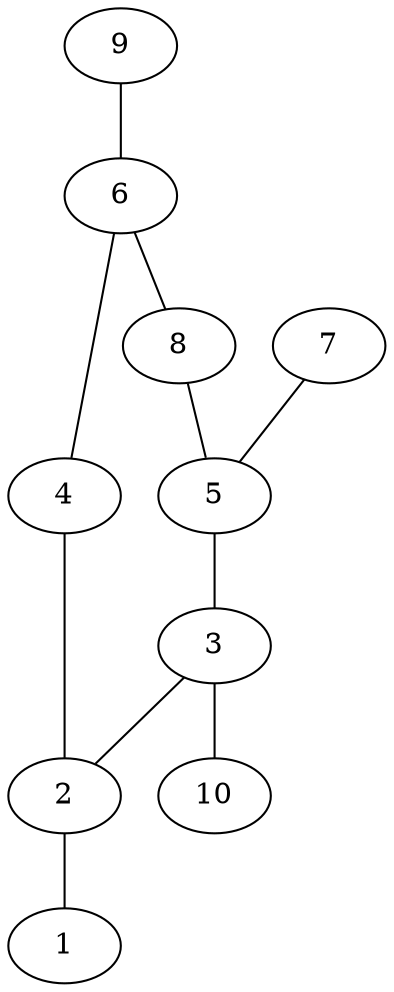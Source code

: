 graph molecule_1128 {
	1	 [chem=Cl];
	2	 [chem=C];
	2 -- 1	 [valence=1];
	3	 [chem=C];
	3 -- 2	 [valence=2];
	10	 [chem=H];
	3 -- 10	 [valence=1];
	4	 [chem=N];
	4 -- 2	 [valence=1];
	5	 [chem=C];
	5 -- 3	 [valence=1];
	6	 [chem=C];
	6 -- 4	 [valence=2];
	8	 [chem=N];
	6 -- 8	 [valence=1];
	7	 [chem=Cl];
	7 -- 5	 [valence=1];
	8 -- 5	 [valence=2];
	9	 [chem=Cl];
	9 -- 6	 [valence=1];
}
